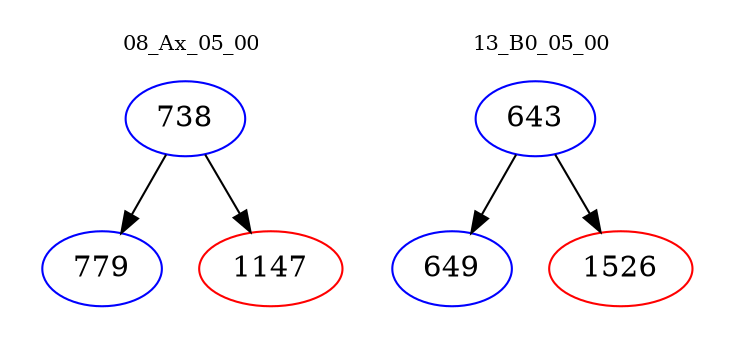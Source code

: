 digraph{
subgraph cluster_0 {
color = white
label = "08_Ax_05_00";
fontsize=10;
T0_738 [label="738", color="blue"]
T0_738 -> T0_779 [color="black"]
T0_779 [label="779", color="blue"]
T0_738 -> T0_1147 [color="black"]
T0_1147 [label="1147", color="red"]
}
subgraph cluster_1 {
color = white
label = "13_B0_05_00";
fontsize=10;
T1_643 [label="643", color="blue"]
T1_643 -> T1_649 [color="black"]
T1_649 [label="649", color="blue"]
T1_643 -> T1_1526 [color="black"]
T1_1526 [label="1526", color="red"]
}
}
